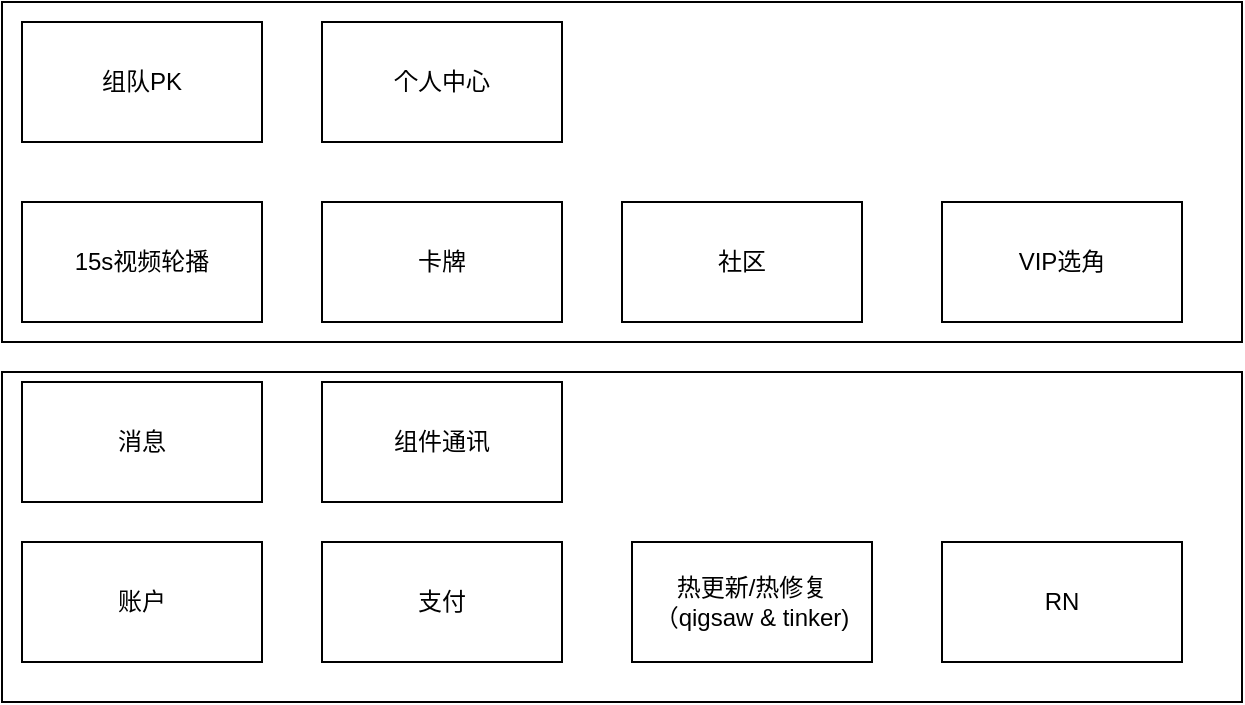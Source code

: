 <mxfile version="12.2.6" type="github" pages="1">
  <diagram id="j1-LDET8rls20Wv6w2DN" name="第 1 页">
    <mxGraphModel dx="932" dy="538" grid="1" gridSize="10" guides="1" tooltips="1" connect="1" arrows="1" fold="1" page="1" pageScale="1" pageWidth="850" pageHeight="1100" math="0" shadow="0">
      <root>
        <mxCell id="0"/>
        <mxCell id="1" parent="0"/>
        <mxCell id="OJRDX98korGpdsTEZYuh-16" value="" style="rounded=0;whiteSpace=wrap;html=1;" vertex="1" parent="1">
          <mxGeometry x="50" y="50" width="620" height="170" as="geometry"/>
        </mxCell>
        <mxCell id="OJRDX98korGpdsTEZYuh-17" value="" style="rounded=0;whiteSpace=wrap;html=1;" vertex="1" parent="1">
          <mxGeometry x="50" y="235" width="620" height="165" as="geometry"/>
        </mxCell>
        <mxCell id="OJRDX98korGpdsTEZYuh-5" value="账户" style="rounded=0;whiteSpace=wrap;html=1;" vertex="1" parent="1">
          <mxGeometry x="60" y="320" width="120" height="60" as="geometry"/>
        </mxCell>
        <mxCell id="OJRDX98korGpdsTEZYuh-6" value="支付" style="rounded=0;whiteSpace=wrap;html=1;" vertex="1" parent="1">
          <mxGeometry x="210" y="320" width="120" height="60" as="geometry"/>
        </mxCell>
        <mxCell id="OJRDX98korGpdsTEZYuh-7" value="热更新/热修复 （qigsaw &amp;amp; tinker)" style="rounded=0;whiteSpace=wrap;html=1;" vertex="1" parent="1">
          <mxGeometry x="365" y="320" width="120" height="60" as="geometry"/>
        </mxCell>
        <mxCell id="OJRDX98korGpdsTEZYuh-8" value="RN" style="rounded=0;whiteSpace=wrap;html=1;" vertex="1" parent="1">
          <mxGeometry x="520" y="320" width="120" height="60" as="geometry"/>
        </mxCell>
        <mxCell id="OJRDX98korGpdsTEZYuh-9" value="消息" style="rounded=0;whiteSpace=wrap;html=1;" vertex="1" parent="1">
          <mxGeometry x="60" y="240" width="120" height="60" as="geometry"/>
        </mxCell>
        <mxCell id="OJRDX98korGpdsTEZYuh-10" value="15s视频轮播" style="rounded=0;whiteSpace=wrap;html=1;" vertex="1" parent="1">
          <mxGeometry x="60" y="150" width="120" height="60" as="geometry"/>
        </mxCell>
        <mxCell id="OJRDX98korGpdsTEZYuh-11" value="卡牌" style="rounded=0;whiteSpace=wrap;html=1;" vertex="1" parent="1">
          <mxGeometry x="210" y="150" width="120" height="60" as="geometry"/>
        </mxCell>
        <mxCell id="OJRDX98korGpdsTEZYuh-12" value="社区" style="rounded=0;whiteSpace=wrap;html=1;" vertex="1" parent="1">
          <mxGeometry x="360" y="150" width="120" height="60" as="geometry"/>
        </mxCell>
        <mxCell id="OJRDX98korGpdsTEZYuh-13" value="组件通讯" style="rounded=0;whiteSpace=wrap;html=1;" vertex="1" parent="1">
          <mxGeometry x="210" y="240" width="120" height="60" as="geometry"/>
        </mxCell>
        <mxCell id="OJRDX98korGpdsTEZYuh-14" value="VIP选角" style="rounded=0;whiteSpace=wrap;html=1;" vertex="1" parent="1">
          <mxGeometry x="520" y="150" width="120" height="60" as="geometry"/>
        </mxCell>
        <mxCell id="OJRDX98korGpdsTEZYuh-15" value="组队PK" style="rounded=0;whiteSpace=wrap;html=1;" vertex="1" parent="1">
          <mxGeometry x="60" y="60" width="120" height="60" as="geometry"/>
        </mxCell>
        <mxCell id="OJRDX98korGpdsTEZYuh-18" value="个人中心" style="rounded=0;whiteSpace=wrap;html=1;" vertex="1" parent="1">
          <mxGeometry x="210" y="60" width="120" height="60" as="geometry"/>
        </mxCell>
      </root>
    </mxGraphModel>
  </diagram>
</mxfile>
